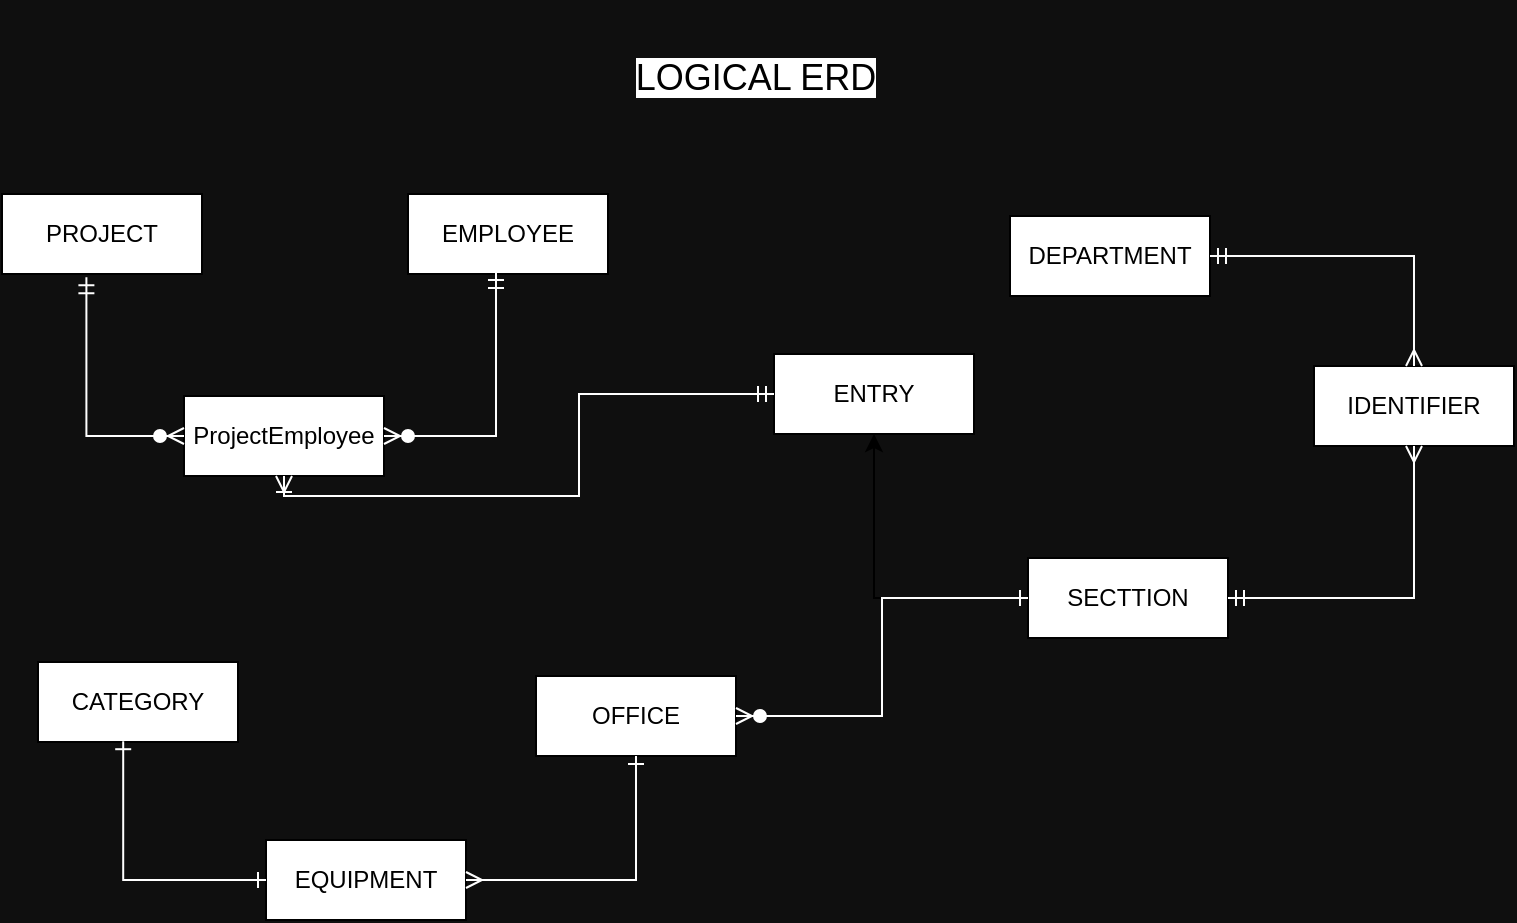 <mxfile version="24.2.2" type="github">
  <diagram id="R2lEEEUBdFMjLlhIrx00" name="Page-1">
    <mxGraphModel dx="1050" dy="1622" grid="0" gridSize="10" guides="1" tooltips="1" connect="1" arrows="1" fold="1" page="1" pageScale="1" pageWidth="850" pageHeight="1100" background="#0F0F0F" math="0" shadow="0" extFonts="Permanent Marker^https://fonts.googleapis.com/css?family=Permanent+Marker">
      <root>
        <mxCell id="0" />
        <mxCell id="1" parent="0" />
        <mxCell id="b83SJbbvAuQJgjBkf3r0-45" value="PROJECT" style="whiteSpace=wrap;html=1;align=center;" vertex="1" parent="1">
          <mxGeometry x="11" y="78" width="100" height="40" as="geometry" />
        </mxCell>
        <mxCell id="b83SJbbvAuQJgjBkf3r0-46" value="EQUIPMENT" style="whiteSpace=wrap;html=1;align=center;" vertex="1" parent="1">
          <mxGeometry x="143" y="401" width="100" height="40" as="geometry" />
        </mxCell>
        <mxCell id="b83SJbbvAuQJgjBkf3r0-48" value="ENTRY" style="whiteSpace=wrap;html=1;align=center;" vertex="1" parent="1">
          <mxGeometry x="397" y="158" width="100" height="40" as="geometry" />
        </mxCell>
        <mxCell id="b83SJbbvAuQJgjBkf3r0-49" value="OFFICE" style="whiteSpace=wrap;html=1;align=center;" vertex="1" parent="1">
          <mxGeometry x="278" y="319" width="100" height="40" as="geometry" />
        </mxCell>
        <mxCell id="b83SJbbvAuQJgjBkf3r0-50" value="CATEGORY" style="whiteSpace=wrap;html=1;align=center;" vertex="1" parent="1">
          <mxGeometry x="29" y="312" width="100" height="40" as="geometry" />
        </mxCell>
        <mxCell id="b83SJbbvAuQJgjBkf3r0-70" value="" style="edgeStyle=orthogonalEdgeStyle;rounded=0;orthogonalLoop=1;jettySize=auto;html=1;" edge="1" parent="1" source="b83SJbbvAuQJgjBkf3r0-52" target="b83SJbbvAuQJgjBkf3r0-48">
          <mxGeometry relative="1" as="geometry" />
        </mxCell>
        <mxCell id="b83SJbbvAuQJgjBkf3r0-52" value="SECTTION" style="whiteSpace=wrap;html=1;align=center;" vertex="1" parent="1">
          <mxGeometry x="524" y="260" width="100" height="40" as="geometry" />
        </mxCell>
        <mxCell id="b83SJbbvAuQJgjBkf3r0-53" value="ProjectEmployee" style="whiteSpace=wrap;html=1;align=center;" vertex="1" parent="1">
          <mxGeometry x="102" y="179" width="100" height="40" as="geometry" />
        </mxCell>
        <mxCell id="b83SJbbvAuQJgjBkf3r0-55" value="IDENTIFIER" style="whiteSpace=wrap;html=1;align=center;" vertex="1" parent="1">
          <mxGeometry x="667" y="164" width="100" height="40" as="geometry" />
        </mxCell>
        <mxCell id="b83SJbbvAuQJgjBkf3r0-56" value="DEPARTMENT" style="whiteSpace=wrap;html=1;align=center;" vertex="1" parent="1">
          <mxGeometry x="515" y="89" width="100" height="40" as="geometry" />
        </mxCell>
        <mxCell id="b83SJbbvAuQJgjBkf3r0-57" value="EMPLOYEE" style="whiteSpace=wrap;html=1;align=center;" vertex="1" parent="1">
          <mxGeometry x="214" y="78" width="100" height="40" as="geometry" />
        </mxCell>
        <mxCell id="b83SJbbvAuQJgjBkf3r0-58" style="edgeStyle=orthogonalEdgeStyle;rounded=0;orthogonalLoop=1;jettySize=auto;html=1;exitX=0.5;exitY=1;exitDx=0;exitDy=0;" edge="1" parent="1" source="b83SJbbvAuQJgjBkf3r0-49" target="b83SJbbvAuQJgjBkf3r0-49">
          <mxGeometry relative="1" as="geometry" />
        </mxCell>
        <mxCell id="b83SJbbvAuQJgjBkf3r0-60" value="&lt;span style=&quot;background-color: rgb(255, 255, 255); font-size: 18px;&quot;&gt;LOGICAL ERD&lt;/span&gt;" style="text;html=1;align=center;verticalAlign=middle;whiteSpace=wrap;rounded=0;" vertex="1" parent="1">
          <mxGeometry x="295" y="-19" width="186" height="77" as="geometry" />
        </mxCell>
        <mxCell id="b83SJbbvAuQJgjBkf3r0-61" value="" style="edgeStyle=orthogonalEdgeStyle;fontSize=12;html=1;endArrow=ERzeroToMany;startArrow=ERmandOne;rounded=0;exitX=0.422;exitY=1.04;exitDx=0;exitDy=0;exitPerimeter=0;entryX=0;entryY=0.5;entryDx=0;entryDy=0;strokeColor=#FFFFFF;" edge="1" parent="1" source="b83SJbbvAuQJgjBkf3r0-45" target="b83SJbbvAuQJgjBkf3r0-53">
          <mxGeometry width="100" height="100" relative="1" as="geometry">
            <mxPoint x="425" y="252" as="sourcePoint" />
            <mxPoint x="525" y="152" as="targetPoint" />
          </mxGeometry>
        </mxCell>
        <mxCell id="b83SJbbvAuQJgjBkf3r0-62" value="" style="edgeStyle=orthogonalEdgeStyle;fontSize=12;html=1;endArrow=ERzeroToMany;startArrow=ERmandOne;rounded=0;exitX=0.44;exitY=0.975;exitDx=0;exitDy=0;exitPerimeter=0;entryX=1;entryY=0.5;entryDx=0;entryDy=0;strokeColor=#FFFFFF;" edge="1" parent="1" source="b83SJbbvAuQJgjBkf3r0-57" target="b83SJbbvAuQJgjBkf3r0-53">
          <mxGeometry width="100" height="100" relative="1" as="geometry">
            <mxPoint x="425" y="252" as="sourcePoint" />
            <mxPoint x="525" y="152" as="targetPoint" />
          </mxGeometry>
        </mxCell>
        <mxCell id="b83SJbbvAuQJgjBkf3r0-63" value="" style="edgeStyle=orthogonalEdgeStyle;fontSize=12;html=1;endArrow=ERoneToMany;startArrow=ERmandOne;rounded=0;exitX=0;exitY=0.5;exitDx=0;exitDy=0;entryX=0.5;entryY=1;entryDx=0;entryDy=0;strokeColor=#FFFFFF;" edge="1" parent="1" source="b83SJbbvAuQJgjBkf3r0-48" target="b83SJbbvAuQJgjBkf3r0-53">
          <mxGeometry width="100" height="100" relative="1" as="geometry">
            <mxPoint x="425" y="252" as="sourcePoint" />
            <mxPoint x="525" y="152" as="targetPoint" />
          </mxGeometry>
        </mxCell>
        <mxCell id="b83SJbbvAuQJgjBkf3r0-64" value="" style="edgeStyle=orthogonalEdgeStyle;fontSize=12;html=1;endArrow=ERmany;startArrow=ERmandOne;rounded=0;entryX=0.5;entryY=0;entryDx=0;entryDy=0;strokeColor=#FCFCFC;endFill=0;" edge="1" parent="1" source="b83SJbbvAuQJgjBkf3r0-56" target="b83SJbbvAuQJgjBkf3r0-55">
          <mxGeometry width="100" height="100" relative="1" as="geometry">
            <mxPoint x="374" y="221" as="sourcePoint" />
            <mxPoint x="474" y="121" as="targetPoint" />
          </mxGeometry>
        </mxCell>
        <mxCell id="b83SJbbvAuQJgjBkf3r0-65" value="" style="edgeStyle=orthogonalEdgeStyle;fontSize=12;html=1;endArrow=ERmany;startArrow=ERmandOne;rounded=0;exitX=1;exitY=0.5;exitDx=0;exitDy=0;entryX=0.5;entryY=1;entryDx=0;entryDy=0;strokeColor=#FFFFFF;endFill=0;" edge="1" parent="1" source="b83SJbbvAuQJgjBkf3r0-52" target="b83SJbbvAuQJgjBkf3r0-55">
          <mxGeometry width="100" height="100" relative="1" as="geometry">
            <mxPoint x="374" y="221" as="sourcePoint" />
            <mxPoint x="474" y="121" as="targetPoint" />
          </mxGeometry>
        </mxCell>
        <mxCell id="b83SJbbvAuQJgjBkf3r0-66" value="" style="edgeStyle=orthogonalEdgeStyle;fontSize=12;html=1;endArrow=ERzeroToMany;startArrow=ERone;rounded=0;entryX=1;entryY=0.5;entryDx=0;entryDy=0;strokeColor=#FFFFFF;startFill=0;" edge="1" parent="1" source="b83SJbbvAuQJgjBkf3r0-52" target="b83SJbbvAuQJgjBkf3r0-49">
          <mxGeometry width="100" height="100" relative="1" as="geometry">
            <mxPoint x="374" y="221" as="sourcePoint" />
            <mxPoint x="474" y="121" as="targetPoint" />
          </mxGeometry>
        </mxCell>
        <mxCell id="b83SJbbvAuQJgjBkf3r0-68" value="" style="edgeStyle=orthogonalEdgeStyle;fontSize=12;html=1;endArrow=ERmany;startArrow=ERone;rounded=0;exitX=0.5;exitY=1;exitDx=0;exitDy=0;endFill=0;startFill=0;strokeColor=#FFFFFF;entryX=1;entryY=0.5;entryDx=0;entryDy=0;" edge="1" parent="1" source="b83SJbbvAuQJgjBkf3r0-49" target="b83SJbbvAuQJgjBkf3r0-46">
          <mxGeometry width="100" height="100" relative="1" as="geometry">
            <mxPoint x="374" y="325" as="sourcePoint" />
            <mxPoint x="474" y="225" as="targetPoint" />
          </mxGeometry>
        </mxCell>
        <mxCell id="b83SJbbvAuQJgjBkf3r0-71" value="" style="edgeStyle=orthogonalEdgeStyle;fontSize=12;html=1;endArrow=ERone;startArrow=ERone;rounded=0;entryX=0;entryY=0.5;entryDx=0;entryDy=0;exitX=0.426;exitY=0.99;exitDx=0;exitDy=0;exitPerimeter=0;strokeColor=#FFFFFF;endFill=0;startFill=0;" edge="1" parent="1" source="b83SJbbvAuQJgjBkf3r0-50" target="b83SJbbvAuQJgjBkf3r0-46">
          <mxGeometry width="100" height="100" relative="1" as="geometry">
            <mxPoint x="374" y="325" as="sourcePoint" />
            <mxPoint x="474" y="225" as="targetPoint" />
          </mxGeometry>
        </mxCell>
      </root>
    </mxGraphModel>
  </diagram>
</mxfile>
